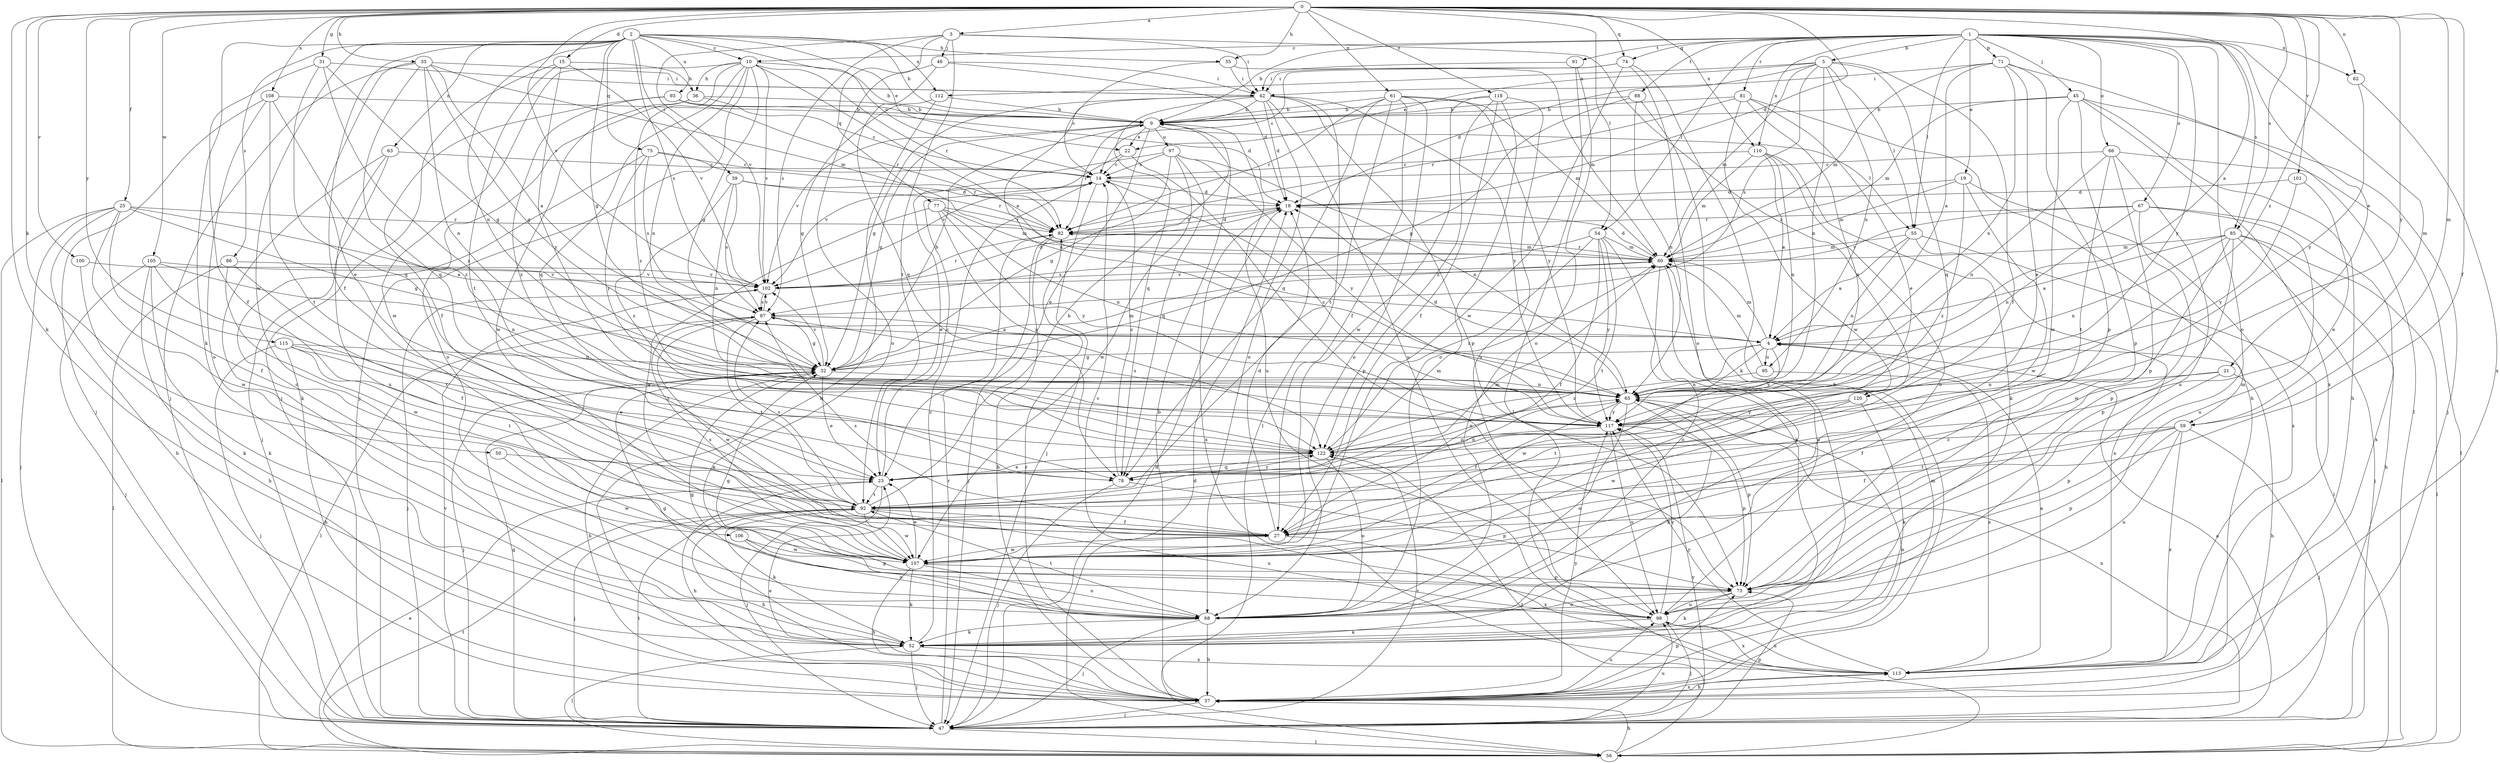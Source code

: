strict digraph  {
0;
1;
2;
3;
4;
5;
9;
10;
14;
15;
18;
19;
21;
22;
23;
25;
27;
31;
32;
33;
35;
36;
37;
39;
42;
45;
46;
47;
50;
52;
54;
55;
56;
59;
60;
61;
62;
63;
65;
66;
67;
68;
71;
73;
74;
75;
77;
78;
81;
82;
85;
86;
87;
88;
91;
92;
93;
95;
97;
98;
100;
101;
102;
105;
106;
107;
108;
110;
112;
113;
115;
117;
118;
120;
122;
0 -> 3  [label=a];
0 -> 4  [label=a];
0 -> 15  [label=d];
0 -> 18  [label=d];
0 -> 25  [label=f];
0 -> 27  [label=f];
0 -> 31  [label=g];
0 -> 33  [label=h];
0 -> 35  [label=h];
0 -> 50  [label=k];
0 -> 52  [label=k];
0 -> 54  [label=l];
0 -> 59  [label=m];
0 -> 61  [label=n];
0 -> 62  [label=n];
0 -> 74  [label=q];
0 -> 85  [label=s];
0 -> 100  [label=v];
0 -> 101  [label=v];
0 -> 102  [label=v];
0 -> 105  [label=w];
0 -> 108  [label=x];
0 -> 110  [label=x];
0 -> 115  [label=y];
0 -> 117  [label=y];
0 -> 118  [label=z];
0 -> 120  [label=z];
1 -> 5  [label=b];
1 -> 9  [label=b];
1 -> 10  [label=c];
1 -> 19  [label=e];
1 -> 21  [label=e];
1 -> 45  [label=j];
1 -> 54  [label=l];
1 -> 55  [label=l];
1 -> 59  [label=m];
1 -> 62  [label=n];
1 -> 66  [label=o];
1 -> 67  [label=o];
1 -> 68  [label=o];
1 -> 71  [label=p];
1 -> 74  [label=q];
1 -> 81  [label=r];
1 -> 85  [label=s];
1 -> 88  [label=t];
1 -> 91  [label=t];
1 -> 110  [label=x];
1 -> 117  [label=y];
2 -> 9  [label=b];
2 -> 10  [label=c];
2 -> 14  [label=c];
2 -> 22  [label=e];
2 -> 27  [label=f];
2 -> 32  [label=g];
2 -> 35  [label=h];
2 -> 39  [label=i];
2 -> 52  [label=k];
2 -> 63  [label=n];
2 -> 65  [label=n];
2 -> 75  [label=q];
2 -> 86  [label=s];
2 -> 87  [label=s];
2 -> 93  [label=u];
2 -> 106  [label=w];
2 -> 112  [label=x];
3 -> 42  [label=i];
3 -> 46  [label=j];
3 -> 77  [label=q];
3 -> 87  [label=s];
3 -> 92  [label=t];
3 -> 102  [label=v];
3 -> 120  [label=z];
4 -> 32  [label=g];
4 -> 59  [label=m];
4 -> 60  [label=m];
4 -> 95  [label=u];
4 -> 107  [label=w];
4 -> 117  [label=y];
4 -> 122  [label=z];
5 -> 18  [label=d];
5 -> 22  [label=e];
5 -> 27  [label=f];
5 -> 55  [label=l];
5 -> 60  [label=m];
5 -> 65  [label=n];
5 -> 78  [label=q];
5 -> 87  [label=s];
5 -> 95  [label=u];
5 -> 112  [label=x];
9 -> 22  [label=e];
9 -> 23  [label=e];
9 -> 32  [label=g];
9 -> 55  [label=l];
9 -> 82  [label=r];
9 -> 97  [label=u];
9 -> 98  [label=u];
9 -> 102  [label=v];
10 -> 4  [label=a];
10 -> 9  [label=b];
10 -> 32  [label=g];
10 -> 36  [label=h];
10 -> 47  [label=j];
10 -> 65  [label=n];
10 -> 78  [label=q];
10 -> 82  [label=r];
10 -> 102  [label=v];
10 -> 107  [label=w];
10 -> 122  [label=z];
14 -> 18  [label=d];
14 -> 23  [label=e];
14 -> 47  [label=j];
15 -> 36  [label=h];
15 -> 47  [label=j];
15 -> 92  [label=t];
15 -> 102  [label=v];
15 -> 117  [label=y];
18 -> 82  [label=r];
18 -> 113  [label=x];
19 -> 18  [label=d];
19 -> 60  [label=m];
19 -> 107  [label=w];
19 -> 113  [label=x];
19 -> 122  [label=z];
21 -> 27  [label=f];
21 -> 37  [label=h];
21 -> 65  [label=n];
21 -> 73  [label=p];
22 -> 14  [label=c];
22 -> 73  [label=p];
22 -> 102  [label=v];
23 -> 14  [label=c];
23 -> 37  [label=h];
23 -> 47  [label=j];
23 -> 92  [label=t];
25 -> 4  [label=a];
25 -> 27  [label=f];
25 -> 32  [label=g];
25 -> 37  [label=h];
25 -> 47  [label=j];
25 -> 56  [label=l];
25 -> 82  [label=r];
25 -> 107  [label=w];
27 -> 18  [label=d];
27 -> 87  [label=s];
27 -> 107  [label=w];
27 -> 113  [label=x];
31 -> 27  [label=f];
31 -> 32  [label=g];
31 -> 42  [label=i];
31 -> 78  [label=q];
31 -> 122  [label=z];
32 -> 9  [label=b];
32 -> 23  [label=e];
32 -> 37  [label=h];
32 -> 47  [label=j];
32 -> 60  [label=m];
32 -> 65  [label=n];
32 -> 102  [label=v];
33 -> 4  [label=a];
33 -> 23  [label=e];
33 -> 32  [label=g];
33 -> 42  [label=i];
33 -> 47  [label=j];
33 -> 60  [label=m];
33 -> 65  [label=n];
33 -> 78  [label=q];
35 -> 14  [label=c];
35 -> 42  [label=i];
35 -> 60  [label=m];
36 -> 9  [label=b];
36 -> 14  [label=c];
36 -> 68  [label=o];
36 -> 107  [label=w];
37 -> 9  [label=b];
37 -> 23  [label=e];
37 -> 47  [label=j];
37 -> 60  [label=m];
37 -> 65  [label=n];
37 -> 73  [label=p];
37 -> 82  [label=r];
37 -> 98  [label=u];
37 -> 113  [label=x];
37 -> 117  [label=y];
39 -> 18  [label=d];
39 -> 65  [label=n];
39 -> 82  [label=r];
39 -> 87  [label=s];
39 -> 122  [label=z];
42 -> 9  [label=b];
42 -> 18  [label=d];
42 -> 32  [label=g];
42 -> 56  [label=l];
42 -> 65  [label=n];
42 -> 68  [label=o];
42 -> 73  [label=p];
42 -> 78  [label=q];
42 -> 98  [label=u];
42 -> 117  [label=y];
45 -> 9  [label=b];
45 -> 37  [label=h];
45 -> 47  [label=j];
45 -> 60  [label=m];
45 -> 73  [label=p];
45 -> 107  [label=w];
45 -> 113  [label=x];
46 -> 18  [label=d];
46 -> 42  [label=i];
46 -> 68  [label=o];
46 -> 78  [label=q];
47 -> 4  [label=a];
47 -> 18  [label=d];
47 -> 32  [label=g];
47 -> 56  [label=l];
47 -> 65  [label=n];
47 -> 73  [label=p];
47 -> 82  [label=r];
47 -> 92  [label=t];
47 -> 98  [label=u];
47 -> 102  [label=v];
47 -> 117  [label=y];
47 -> 122  [label=z];
50 -> 23  [label=e];
50 -> 107  [label=w];
52 -> 14  [label=c];
52 -> 32  [label=g];
52 -> 47  [label=j];
52 -> 56  [label=l];
52 -> 113  [label=x];
54 -> 27  [label=f];
54 -> 52  [label=k];
54 -> 60  [label=m];
54 -> 87  [label=s];
54 -> 92  [label=t];
54 -> 117  [label=y];
54 -> 122  [label=z];
55 -> 4  [label=a];
55 -> 56  [label=l];
55 -> 60  [label=m];
55 -> 65  [label=n];
55 -> 113  [label=x];
56 -> 18  [label=d];
56 -> 23  [label=e];
56 -> 37  [label=h];
56 -> 92  [label=t];
56 -> 122  [label=z];
59 -> 27  [label=f];
59 -> 47  [label=j];
59 -> 73  [label=p];
59 -> 92  [label=t];
59 -> 98  [label=u];
59 -> 113  [label=x];
59 -> 122  [label=z];
60 -> 18  [label=d];
60 -> 68  [label=o];
60 -> 82  [label=r];
60 -> 98  [label=u];
60 -> 102  [label=v];
61 -> 9  [label=b];
61 -> 27  [label=f];
61 -> 60  [label=m];
61 -> 68  [label=o];
61 -> 78  [label=q];
61 -> 82  [label=r];
61 -> 92  [label=t];
61 -> 117  [label=y];
62 -> 113  [label=x];
62 -> 117  [label=y];
63 -> 14  [label=c];
63 -> 47  [label=j];
63 -> 52  [label=k];
63 -> 98  [label=u];
65 -> 18  [label=d];
65 -> 27  [label=f];
65 -> 52  [label=k];
65 -> 68  [label=o];
65 -> 73  [label=p];
65 -> 117  [label=y];
66 -> 14  [label=c];
66 -> 56  [label=l];
66 -> 65  [label=n];
66 -> 73  [label=p];
66 -> 92  [label=t];
66 -> 98  [label=u];
67 -> 65  [label=n];
67 -> 73  [label=p];
67 -> 82  [label=r];
67 -> 98  [label=u];
67 -> 102  [label=v];
67 -> 113  [label=x];
68 -> 32  [label=g];
68 -> 37  [label=h];
68 -> 47  [label=j];
68 -> 52  [label=k];
68 -> 92  [label=t];
71 -> 4  [label=a];
71 -> 23  [label=e];
71 -> 42  [label=i];
71 -> 56  [label=l];
71 -> 60  [label=m];
71 -> 65  [label=n];
71 -> 73  [label=p];
73 -> 32  [label=g];
73 -> 52  [label=k];
73 -> 68  [label=o];
73 -> 98  [label=u];
74 -> 14  [label=c];
74 -> 37  [label=h];
74 -> 42  [label=i];
74 -> 68  [label=o];
74 -> 107  [label=w];
75 -> 14  [label=c];
75 -> 68  [label=o];
75 -> 82  [label=r];
75 -> 87  [label=s];
75 -> 117  [label=y];
77 -> 60  [label=m];
77 -> 65  [label=n];
77 -> 82  [label=r];
77 -> 107  [label=w];
77 -> 117  [label=y];
77 -> 122  [label=z];
78 -> 14  [label=c];
78 -> 47  [label=j];
78 -> 60  [label=m];
78 -> 65  [label=n];
78 -> 73  [label=p];
78 -> 122  [label=z];
81 -> 9  [label=b];
81 -> 23  [label=e];
81 -> 37  [label=h];
81 -> 82  [label=r];
81 -> 107  [label=w];
81 -> 122  [label=z];
82 -> 18  [label=d];
82 -> 37  [label=h];
82 -> 47  [label=j];
82 -> 60  [label=m];
85 -> 4  [label=a];
85 -> 37  [label=h];
85 -> 47  [label=j];
85 -> 56  [label=l];
85 -> 60  [label=m];
85 -> 65  [label=n];
85 -> 73  [label=p];
85 -> 107  [label=w];
86 -> 27  [label=f];
86 -> 56  [label=l];
86 -> 102  [label=v];
86 -> 107  [label=w];
87 -> 4  [label=a];
87 -> 32  [label=g];
87 -> 56  [label=l];
87 -> 92  [label=t];
87 -> 102  [label=v];
87 -> 107  [label=w];
88 -> 9  [label=b];
88 -> 32  [label=g];
88 -> 52  [label=k];
88 -> 65  [label=n];
91 -> 42  [label=i];
91 -> 56  [label=l];
91 -> 68  [label=o];
92 -> 9  [label=b];
92 -> 27  [label=f];
92 -> 37  [label=h];
92 -> 47  [label=j];
92 -> 52  [label=k];
92 -> 60  [label=m];
92 -> 87  [label=s];
92 -> 98  [label=u];
92 -> 107  [label=w];
93 -> 9  [label=b];
93 -> 18  [label=d];
93 -> 27  [label=f];
93 -> 82  [label=r];
93 -> 122  [label=z];
95 -> 60  [label=m];
95 -> 65  [label=n];
95 -> 113  [label=x];
97 -> 14  [label=c];
97 -> 32  [label=g];
97 -> 65  [label=n];
97 -> 78  [label=q];
97 -> 102  [label=v];
97 -> 107  [label=w];
97 -> 117  [label=y];
98 -> 14  [label=c];
98 -> 47  [label=j];
98 -> 52  [label=k];
98 -> 113  [label=x];
98 -> 117  [label=y];
100 -> 52  [label=k];
100 -> 102  [label=v];
101 -> 18  [label=d];
101 -> 23  [label=e];
101 -> 117  [label=y];
102 -> 18  [label=d];
102 -> 47  [label=j];
102 -> 82  [label=r];
102 -> 87  [label=s];
105 -> 37  [label=h];
105 -> 47  [label=j];
105 -> 52  [label=k];
105 -> 65  [label=n];
105 -> 92  [label=t];
105 -> 102  [label=v];
106 -> 68  [label=o];
106 -> 73  [label=p];
106 -> 107  [label=w];
107 -> 23  [label=e];
107 -> 37  [label=h];
107 -> 52  [label=k];
107 -> 68  [label=o];
107 -> 73  [label=p];
107 -> 87  [label=s];
108 -> 9  [label=b];
108 -> 47  [label=j];
108 -> 68  [label=o];
108 -> 92  [label=t];
108 -> 122  [label=z];
110 -> 4  [label=a];
110 -> 14  [label=c];
110 -> 52  [label=k];
110 -> 60  [label=m];
110 -> 65  [label=n];
110 -> 68  [label=o];
112 -> 9  [label=b];
112 -> 32  [label=g];
112 -> 37  [label=h];
113 -> 4  [label=a];
113 -> 37  [label=h];
113 -> 98  [label=u];
113 -> 117  [label=y];
115 -> 23  [label=e];
115 -> 32  [label=g];
115 -> 37  [label=h];
115 -> 47  [label=j];
115 -> 92  [label=t];
115 -> 122  [label=z];
117 -> 14  [label=c];
117 -> 73  [label=p];
117 -> 87  [label=s];
117 -> 98  [label=u];
117 -> 122  [label=z];
118 -> 9  [label=b];
118 -> 27  [label=f];
118 -> 68  [label=o];
118 -> 98  [label=u];
118 -> 107  [label=w];
118 -> 122  [label=z];
120 -> 52  [label=k];
120 -> 92  [label=t];
120 -> 107  [label=w];
120 -> 117  [label=y];
122 -> 23  [label=e];
122 -> 65  [label=n];
122 -> 68  [label=o];
122 -> 78  [label=q];
}
